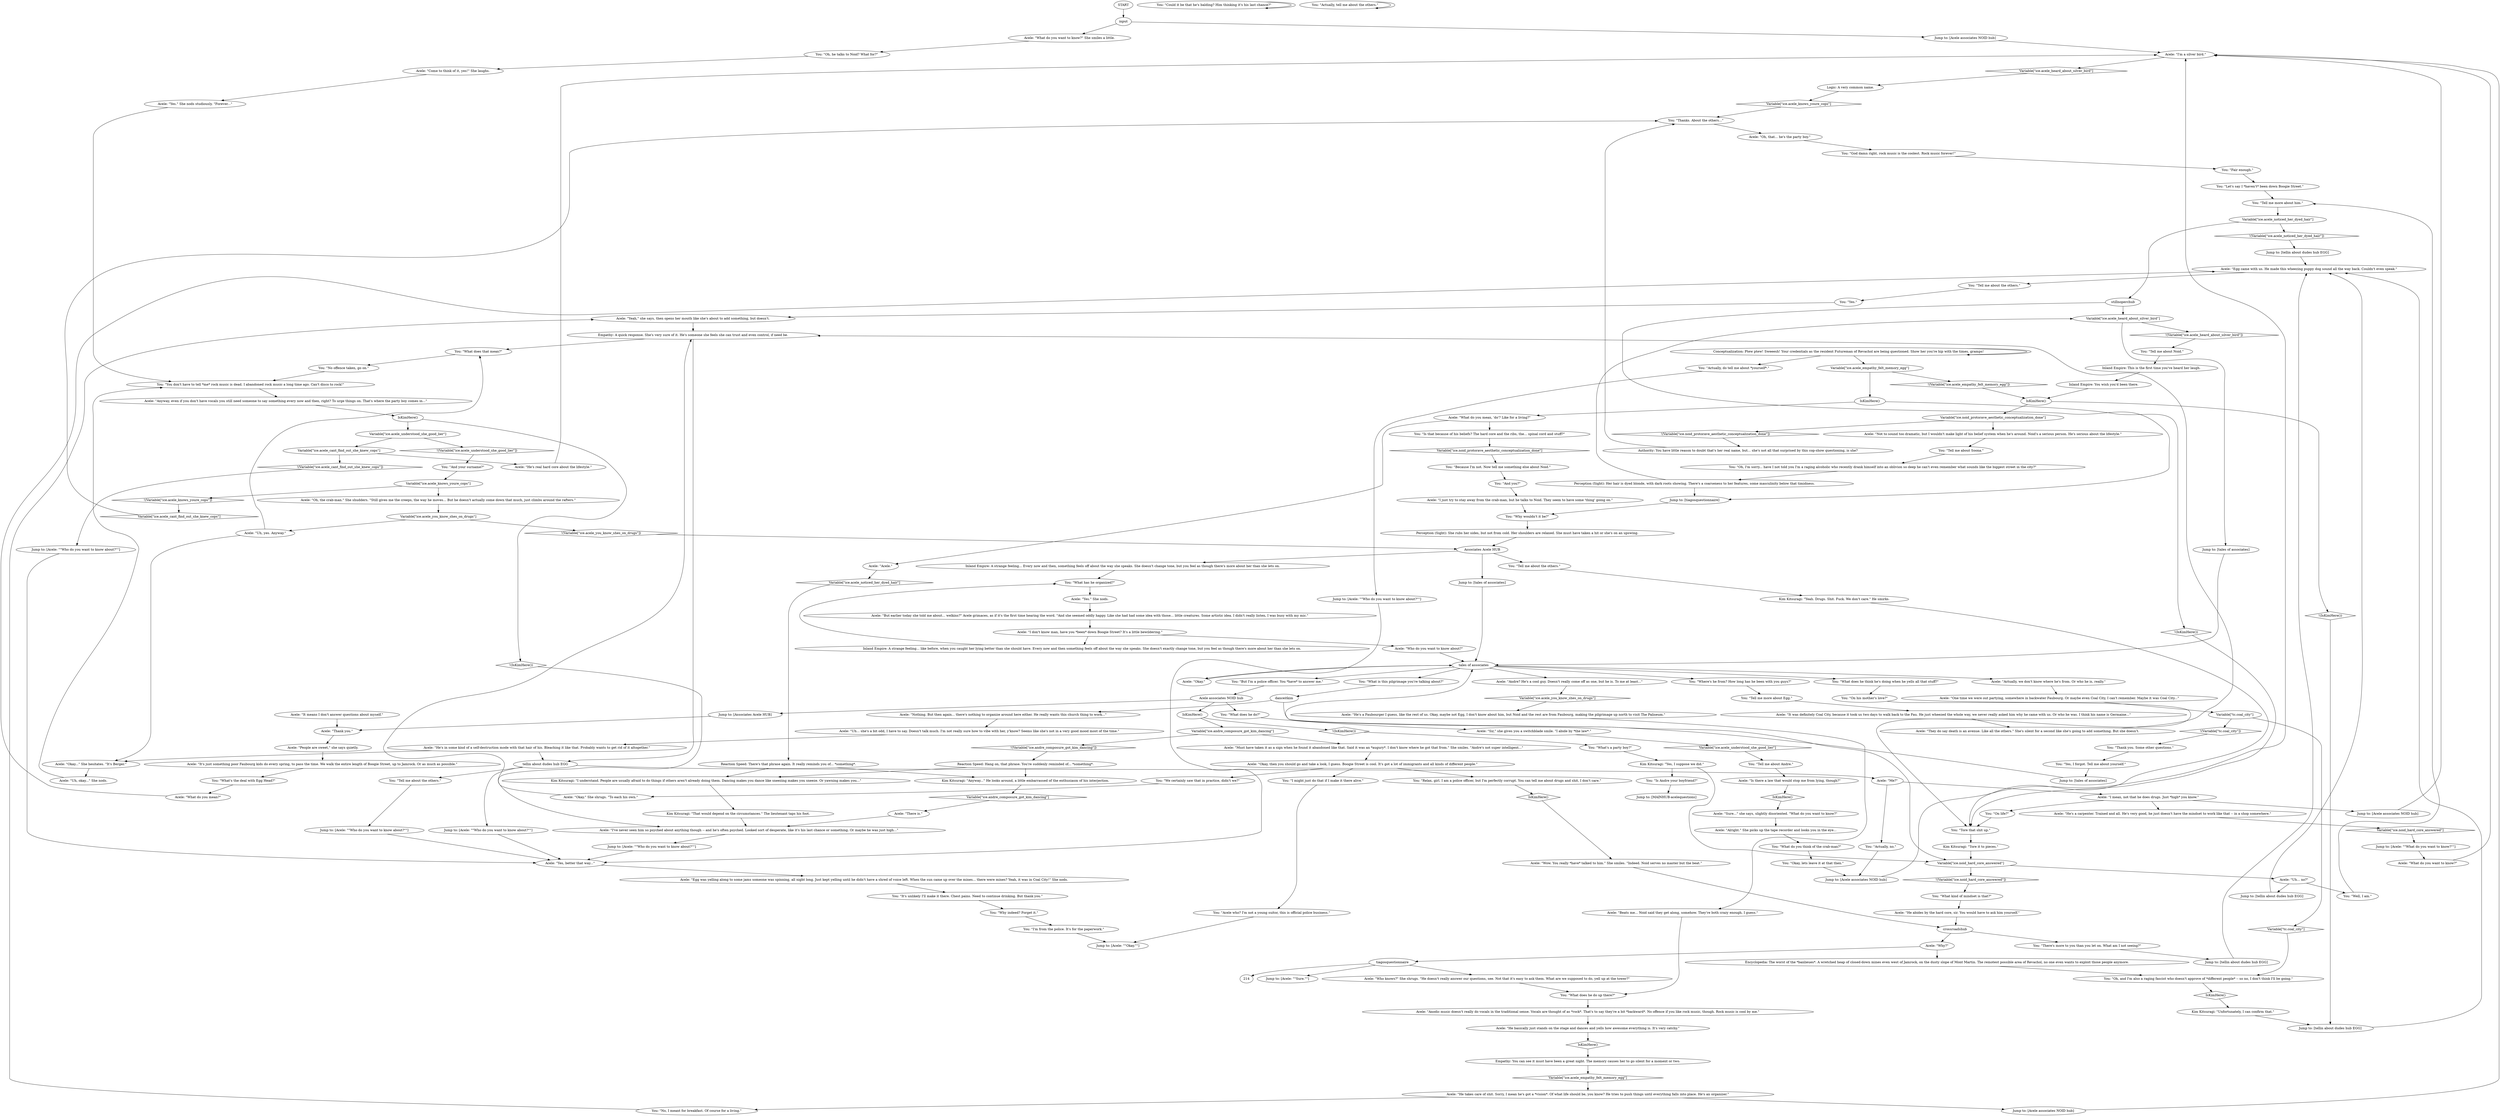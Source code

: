 # ICE / ACELE AND ASSOCIATES
# this is where the "ask about acele's associates" and "what's your name" branches are located.
# ==================================================
digraph G {
	  0 [label="START"];
	  1 [label="input"];
	  2 [label="tales of associates"];
	  3 [label="Kim Kitsuragi: \"Tore it to pieces.\""];
	  4 [label="You: \"What does he do?\""];
	  5 [label="Acele: \"What do you want to know?\""];
	  6 [label="Acele: \"What do you mean?\""];
	  7 [label="You: \"Tell me about the others.\""];
	  8 [label="Kim Kitsuragi: \"Unfortunately, I can confirm that.\""];
	  9 [label="You: \"Actually, no.\""];
	  10 [label="Acele: \"One time we were out partying, somewhere in backwater Faubourg. Or maybe even Coal City, I can't remember. Maybe it was Coal City...\""];
	  11 [label="Variable[\"tc.coal_city\"]"];
	  12 [label="Variable[\"tc.coal_city\"]", shape=diamond];
	  13 [label="!(Variable[\"tc.coal_city\"])", shape=diamond];
	  14 [label="Acele: \"He abides by the hard core, sir. You would have to ask him yourself.\""];
	  15 [label="You: \"What kind of mindset is that?\""];
	  16 [label="crossroadshub"];
	  17 [label="Acele: \"It means I don't answer questions about myself.\""];
	  18 [label="You: \"No offence taken, go on.\""];
	  19 [label="You: \"Actually, do tell me about *yourself*.\""];
	  20 [label="You: \"What is this pilgrimage you're talking about?\""];
	  21 [label="Jump to: [Associates Acele HUB]"];
	  22 [label="Acele: \"I've never seen him so psyched about anything though -- and he's often psyched. Looked sort of desperate, like it's his last chance or something. Or maybe he was just high...\""];
	  23 [label="Acele: \"Okay, then you should go and take a look, I guess. Boogie Street is cool. It's got a lot of immigrants and all kinds of different people.\""];
	  24 [label="You: \"Tell me more about him.\""];
	  25 [label="You: \"There's more to you than you let on. What am I not seeing?\""];
	  26 [label="Inland Empire: A strange feeling... Every now and then, something feels off about the way she speaks. She doesn't change tone, but you feel as though there's more about her than she lets on."];
	  27 [label="You: \"And your surname?\""];
	  28 [label="Jump to: [tiagosquestionnaire]"];
	  29 [label="You: \"What does he do up there?\""];
	  30 [label="Jump to: [Acele: \"\"Sure.\"\"]"];
	  31 [label="You: \"Yes, I forgot. Tell me about yourself.\""];
	  32 [label="Acele: \"I mean, not that he does drugs. Just *high* you know.\""];
	  33 [label="Jump to: [Acele: \"\"Who do you want to know about?\"\"]"];
	  34 [label="You: \"Yes.\""];
	  35 [label="Acele: \"Acele.\""];
	  36 [label="Jump to: [Acele associates NOID hub]"];
	  37 [label="You: \"Tell me about Soona.\""];
	  38 [label="Acele: \"Okay.\""];
	  39 [label="Acele: \"What do you want to know?\" She smiles a little."];
	  40 [label="Acele: \"It was definitely Coal City, because it took us two days to walk back to the Fau. He just wheezed the whole way, we never really asked him why he came with us. Or who he was. I think his name is Germaine...\""];
	  41 [label="You: \"Tell me about the others.\""];
	  42 [label="You: \"No, I meant for breakfast. Of course for a living.\""];
	  43 [label="You: \"Is that because of his beliefs? The hard core and the ribs, the... spinal cord and stuff?\""];
	  44 [label="Jump to: [Acele: \"\"What do you want to know?\"\"]"];
	  45 [label="Variable[\"ice.acele_noticed_her_dyed_hair\"]"];
	  46 [label="Variable[\"ice.acele_noticed_her_dyed_hair\"]", shape=diamond];
	  47 [label="!(Variable[\"ice.acele_noticed_her_dyed_hair\"])", shape=diamond];
	  48 [label="stillnoperchub"];
	  49 [label="Reaction Speed: There's that phrase again. It really reminds you of... *something*."];
	  50 [label="Logic: A very common name."];
	  51 [label="Acele: \"Uh, okay...\" She nods."];
	  52 [label="Acele: \"Anyway, even if you don't have vocals you still need someone to say something every now and then, right? To urge things on. That's where the party boy comes in...\""];
	  53 [label="You: \"You don't have to tell *me* rock music is dead. I abandoned rock music a long time ago. Can't disco to rock!\""];
	  54 [label="Conceptualization: Ptew ptew! Sweeesh! Your credentials as the resident Futureman of Revachol are being questioned. Show her you're hip with the times, gramps!"];
	  55 [label="Acele: \"He basically just stands on the stage and dances and yells how awesome everything is. It's very catchy.\""];
	  56 [label="IsKimHere()"];
	  57 [label="IsKimHere()", shape=diamond];
	  58 [label="!(IsKimHere())", shape=diamond];
	  59 [label="Variable[\"ice.acele_understood_she_good_lier\"]"];
	  60 [label="Variable[\"ice.acele_understood_she_good_lier\"]", shape=diamond];
	  61 [label="!(Variable[\"ice.acele_understood_she_good_lier\"])", shape=diamond];
	  62 [label="Variable[\"ice.acele_cant_find_out_she_knew_cops\"]"];
	  63 [label="Variable[\"ice.acele_cant_find_out_she_knew_cops\"]", shape=diamond];
	  64 [label="!(Variable[\"ice.acele_cant_find_out_she_knew_cops\"])", shape=diamond];
	  65 [label="Acele: \"He's real hard core about the lifestyle.\""];
	  66 [label="Acele: \"Beats me... Noid said they get along, somehow. They're both crazy enough, I guess.\""];
	  67 [label="Acele: \"Come to think of it, yes!\" She laughs."];
	  68 [label="You: \"Could it be that he's balding? Him thinking it's his last chance?\""];
	  69 [label="You: \"What does that mean?\""];
	  70 [label="Kim Kitsuragi: \"Anyway...\" He looks around, a little embarrassed of the enthusiasm of his interjection."];
	  71 [label="Kim Kitsuragi: \"That would depend on the circumstances.\" The lieutenant taps his foot."];
	  72 [label="Acele: \"Sure...\" she says, slightly disoriented. \"What do you want to know?\""];
	  73 [label="You: \"And you?\""];
	  74 [label="Acele: \"Why?\""];
	  75 [label="Variable[\"ice.acele_knows_youre_cops\"]"];
	  76 [label="Variable[\"ice.acele_knows_youre_cops\"]", shape=diamond];
	  77 [label="!(Variable[\"ice.acele_knows_youre_cops\"])", shape=diamond];
	  78 [label="Acele: \"Oh, the crab-man.\" She shudders. \"Still gives me the creeps, the way he moves... But he doesn't actually come down that much, just climbs around the rafters.\""];
	  79 [label="You: \"Okay, lets leave it at that then.\""];
	  80 [label="Kim Kitsuragi: \"I understand. People are usually afraid to do things if others aren't already doing them. Dancing makes you dance like sneezing makes you sneeze. Or yawning makes you...\""];
	  81 [label="Empathy: You can see it must have been a great night. The memory causes her to go silent for a moment or two."];
	  82 [label="Acele: \"It's just something poor Faubourg kids do every spring, to pass the time. We walk the entire length of Boogie Street, up to Jamrock. Or as much as possible.\""];
	  83 [label="danceitkim"];
	  84 [label="Acele: \"There is.\""];
	  85 [label="You: \"What do you think of the crab-man?\""];
	  86 [label="Acele: \"Andre? He's a cool guy. Doesn't really come off as one, but he is. To me at least...\""];
	  87 [label="Acele: \"Is there a law that would stop me from lying, though?\""];
	  88 [label="Acele associates NOID hub"];
	  89 [label="Acele: \"I'm a silver bird.\""];
	  90 [label="Jump to: [tales of associates]"];
	  91 [label="Acele: \"Egg was yelling along to some jams someone was spinning, all night long. Just kept yelling until he didn't have a shred of voice left. When the sun came up over the mines... there were mines? Yeah, it was in Coal City!\" She nods."];
	  92 [label="You: \"Oh, and I'm also a raging fascist who doesn't approve of *different people* -- so no, I don't think I'll be going.\""];
	  93 [label="You: \"Relax, girl. I am a police officer, but I'm perfectly corrupt. You can tell me about drugs and shit, I don't care.\""];
	  94 [label="Acele: \"He's a carpenter. Trained and all. He's very good, he just doesn't have the mindset to work like that -- in a shop somewhere.\""];
	  95 [label="Acele: \"Yeah,\" she says, then opens her mouth like she's about to add something, but doesn't."];
	  96 [label="You: \"Acele who? I'm not a young suitor, this is official police business.\""];
	  97 [label="Variable[\"ice.acele_heard_about_silver_bird\"]"];
	  98 [label="Variable[\"ice.acele_heard_about_silver_bird\"]", shape=diamond];
	  99 [label="!(Variable[\"ice.acele_heard_about_silver_bird\"])", shape=diamond];
	  100 [label="Jump to: [tales of associates]"];
	  101 [label="Acele: \"I don't know man, have you *been* down Boogie Street? It's a little bewildering.\""];
	  102 [label="Perception (Sight): She rubs her sides, but not from cold. Her shoulders are relaxed. She must have taken a hit or she's on an upswing."];
	  103 [label="Acele: \"He's a Faubourger I guess, like the rest of us. Okay, maybe not Egg, I don't know about him, but Noid and the rest are from Faubourg, making the pilgrimage up north to visit The Paliseum.\""];
	  104 [label="Inland Empire: This is the first time you've heard her laugh."];
	  105 [label="Acele: \"Yes.\" She nods studiously. \"Forever...\""];
	  106 [label="You: \"Fair enough.\""];
	  107 [label="Jump to: [tales of associates]"];
	  108 [label="Acele: \"People are sweet,\" she says quietly."];
	  109 [label="Acele: \"They do say death is an avenue. Like all the others.\" She's silent for a second like she's going to add something. But she doesn't."];
	  110 [label="You: \"Why indeed? Forget it.\""];
	  111 [label="Encyclopedia: The worst of the *banlieues*. A wretched heap of closed-down mines even west of Jamrock, on the dusty slope of Mont Martin. The remotest possible area of Revachol, no one even wants to exploit those people anymore."];
	  112 [label="You: \"Thank you. Some other questions.\""];
	  113 [label="Acele: \"Actually, we don't know where he's from. Or who he is, really.\""];
	  114 [label="You: \"Tell me more about Egg.\""];
	  115 [label="Variable[\"ice.noid_hard_core_answered\"]"];
	  116 [label="Variable[\"ice.noid_hard_core_answered\"]", shape=diamond];
	  117 [label="!(Variable[\"ice.noid_hard_core_answered\"])", shape=diamond];
	  118 [label="Acele: \"Uh... no?\""];
	  119 [label="Perception (Sight): Her hair is dyed blonde, with dark roots showing. There's a coarseness to her features, some masculinity below that timidness."];
	  120 [label="Jump to: [tellin about dudes hub EGG]"];
	  121 [label="You: \"What's a party boy?\""];
	  122 [label="You: \"God damn right, rock music is the coolest. Rock music forever!\""];
	  123 [label="Variable[\"ice.acele_empathy_felt_memory_egg\"]"];
	  124 [label="Variable[\"ice.acele_empathy_felt_memory_egg\"]", shape=diamond];
	  125 [label="!(Variable[\"ice.acele_empathy_felt_memory_egg\"])", shape=diamond];
	  126 [label="IsKimHere()"];
	  127 [label="IsKimHere()", shape=diamond];
	  128 [label="!(IsKimHere())", shape=diamond];
	  129 [label="Acele: \"What do you mean, 'do'? Like for a living?\""];
	  130 [label="Acele: \"Sir,\" she gives you a switchblade smile. \"I abide by *the law*.\""];
	  131 [label="Acele: \"I just try to stay away from the crab-man, but he talks to Noid. They seem to have some 'thing' going on.\""];
	  132 [label="Variable[\"ice.acele_you_know_shes_on_drugs\"]"];
	  133 [label="Variable[\"ice.acele_you_know_shes_on_drugs\"]", shape=diamond];
	  134 [label="!(Variable[\"ice.acele_you_know_shes_on_drugs\"])", shape=diamond];
	  135 [label="Acele: \"Uh, yes. Anyway.\""];
	  136 [label="You: \"Tore that shit up.\""];
	  137 [label="You: \"Is Andre your boyfriend?\""];
	  138 [label="Acele: \"Okay...\" She hesitates. \"It's Berger.\""];
	  139 [label="Jump to: [Acele: \"\"Okay.\"\"]"];
	  140 [label="You: \"I'm from the police. It's for the paperwork.\""];
	  141 [label="tiagosquestionnaire"];
	  142 [label="You: \"Why wouldn't it be?\""];
	  143 [label="You: \"What's the deal with Egg Head?\""];
	  144 [label="You: \"What does he think he's doing when he yells all that stuff?\""];
	  145 [label="Acele: \"Me?\""];
	  146 [label="Jump to: [Acele: \"\"Who do you want to know about?\"\"]"];
	  147 [label="Jump to: [Acele: \"\"Who do you want to know about?\"\"]"];
	  148 [label="You: \"Actually, tell me about the others.\""];
	  149 [label="IsKimHere()"];
	  150 [label="IsKimHere()", shape=diamond];
	  151 [label="!(IsKimHere())", shape=diamond];
	  152 [label="Variable[\"ice.andre_composure_got_kim_dancing\"]"];
	  153 [label="Variable[\"ice.andre_composure_got_kim_dancing\"]", shape=diamond];
	  154 [label="!(Variable[\"ice.andre_composure_got_kim_dancing\"])", shape=diamond];
	  155 [label="Acele: \"Must have taken it as a sign when he found it abandoned like that. Said it was an *augury*. I don't know where he got that from.\" She smiles. \"Andre's not super intelligent...\""];
	  156 [label="Acele: \"Uh... she's a bit odd, I have to say. Doesn't talk much. I'm not really sure how to vibe with her, y'know? Seems like she's not in a very good mood most of the time.\""];
	  157 [label="You: \"Oh, I'm sorry... have I not told you I'm a raging alcoholic who recently drank himself into an oblivion so deep he can't even remember what sounds like the biggest street in the city?\""];
	  158 [label="Acele: \"Who do you want to know about?\""];
	  159 [label="Acele: \"Yes, better that way...\""];
	  160 [label="Jump to: [Acele associates NOID hub]"];
	  161 [label="Empathy: A quick response. She's very sure of it. He's someone she feels she can trust and even control, if need be."];
	  162 [label="Acele: \"But earlier today she told me about... welkins?\" Acele grimaces, as if it's the first time hearing the word. \"And she seemed oddly happy. Like she had had some idea with those... little creatures. Some artistic idea. I didn't really listen, I was busy with my mic.\""];
	  163 [label="Acele: \"He's in some kind of a self-destruction mode with that hair of his. Bleaching it like that. Probably wants to get rid of it altogether.\""];
	  164 [label="Inland Empire: You wish you'd been there."];
	  165 [label="Acele: \"He takes care of shit. Sorry, I mean he's got a *vision*. Of what life should be, you know? He tries to push things until everything falls into place. He's an organizer.\""];
	  166 [label="Associates Acele HUB"];
	  167 [label="Acele: \"Thank you.\""];
	  168 [label="You: \"Let's say I *haven't* been down Boogie Street.\""];
	  169 [label="Inland Empire: A strange feeling... like before, when you caught her lying better than she should have. Every now and then something feels off about the way she speaks. She doesn't exactly change tone, but you feel as though there's more about her than she lets on."];
	  170 [label="You: \"Tell me about Andre.\""];
	  171 [label="You: \"Where's he from? How long has he been with you guys?\""];
	  172 [label="Jump to: [Acele: \"\"Who do you want to know about?\"\"]"];
	  173 [label="Kim Kitsuragi: \"Yeah. Drugs. Shit. Fuck. We don't care.\" He smirks."];
	  174 [label="Acele: \"Wow. You really *have* talked to him.\" She smiles. \"Indeed. Noid serves no master but the beat.\""];
	  175 [label="You: \"Because I'm not. Now tell me something else about Noid.\""];
	  176 [label="You: \"Well, I am.\""];
	  177 [label="Jump to: [tellin about dudes hub EGG]"];
	  178 [label="Reaction Speed: Hang on, that phrase. You're suddenly reminded of... *something*."];
	  179 [label="You: \"Tell me about Noid.\""];
	  180 [label="You: \"But I'm a police officer. You *have* to answer me.\""];
	  181 [label="You: \"Tell me about the others.\""];
	  182 [label="tellin about dudes hub EGG"];
	  183 [label="Acele: \"Egg came with us. He made this wheezing puppy dog sound all the way back. Couldn't even speak.\""];
	  184 [label="You: \"It's unlikely I'll make it there. Chest pains. Need to continue drinking. But thank you.\""];
	  185 [label="You: \"I might just do that if I make it there alive.\""];
	  186 [label="You: \"We certainly saw that in practice, didn't we?\""];
	  187 [label="Acele: \"Nothing. But then again... there's nothing to organize around here either. He really wants this church thing to work...\""];
	  188 [label="Acele: \"Yes.\" She nods."];
	  189 [label="Jump to: [MAINHUB-acelequestions]"];
	  190 [label="You: \"Thanks. About the others...\""];
	  191 [label="Acele: \"Who knows?\" She shrugs. \"He doesn't really answer our questions, see. Not that it's easy to ask them. What are we supposed to do, yell up at the tower?\""];
	  192 [label="Acele: \"Anodic music doesn't really do vocals in the traditional sense. Vocals are thought of as *rock*. That's to say they're a bit *backward*. No offence if you like rock music, though. Rock music is cool by me.\""];
	  193 [label="Kim Kitsuragi: \"Yes, I suppose we did.\""];
	  194 [label="Acele: \"Okay.\" She shrugs. \"To each his own.\""];
	  195 [label="Jump to: [tellin about dudes hub EGG]"];
	  196 [label="IsKimHere()"];
	  197 [label="IsKimHere()", shape=diamond];
	  198 [label="!(IsKimHere())", shape=diamond];
	  199 [label="Variable[\"ice.noid_protorave_aesthetic_conceptualization_done\"]"];
	  200 [label="Variable[\"ice.noid_protorave_aesthetic_conceptualization_done\"]", shape=diamond];
	  201 [label="!(Variable[\"ice.noid_protorave_aesthetic_conceptualization_done\"])", shape=diamond];
	  202 [label="Acele: \"Not to sound too dramatic, but I wouldn't make light of his belief system when he's around. Noid's a serious person. He's serious about the lifestyle.\""];
	  203 [label="Authority: You have little reason to doubt that's her real name, but... she's not all that surprised by this cop-show questioning, is she?"];
	  204 [label="Jump to: [Acele: \"\"Who do you want to know about?\"\"]"];
	  205 [label="Acele: \"Oh, that... he's the party boy.\""];
	  206 [label="You: \"On his mother's love?\""];
	  207 [label="You: \"On life?\""];
	  208 [label="Jump to: [Acele associates NOID hub]"];
	  209 [label="You: \"What has he organized?\""];
	  210 [label="Jump to: [Acele associates NOID hub]"];
	  211 [label="Acele: \"Alright.\" She picks up the tape recorder and looks you in the eye..."];
	  212 [label="Jump to: [tellin about dudes hub EGG]"];
	  213 [label="You: \"Oh, he talks to Noid? What for?\""];
	  0 -> 1
	  1 -> 36
	  1 -> 39
	  2 -> 38
	  2 -> 171
	  2 -> 144
	  2 -> 113
	  2 -> 180
	  2 -> 20
	  2 -> 86
	  3 -> 115
	  4 -> 130
	  5 -> 89
	  6 -> 183
	  7 -> 147
	  8 -> 195
	  9 -> 160
	  10 -> 11
	  11 -> 12
	  11 -> 13
	  12 -> 92
	  13 -> 112
	  14 -> 16
	  15 -> 14
	  16 -> 25
	  16 -> 74
	  17 -> 167
	  18 -> 53
	  19 -> 146
	  20 -> 83
	  21 -> 167
	  22 -> 33
	  23 -> 185
	  23 -> 186
	  23 -> 93
	  24 -> 45
	  25 -> 212
	  26 -> 209
	  27 -> 75
	  28 -> 142
	  29 -> 192
	  31 -> 90
	  32 -> 208
	  32 -> 94
	  32 -> 207
	  33 -> 159
	  34 -> 95
	  35 -> 46
	  36 -> 89
	  37 -> 157
	  38 -> 2
	  39 -> 213
	  40 -> 109
	  41 -> 34
	  42 -> 95
	  43 -> 200
	  44 -> 5
	  45 -> 48
	  45 -> 47
	  46 -> 49
	  47 -> 120
	  48 -> 97
	  48 -> 28
	  49 -> 80
	  49 -> 70
	  50 -> 76
	  51 -> 53
	  52 -> 56
	  53 -> 52
	  54 -> 19
	  54 -> 123
	  54 -> 54
	  55 -> 150
	  56 -> 58
	  56 -> 59
	  57 -> 72
	  58 -> 22
	  59 -> 61
	  59 -> 62
	  60 -> 170
	  61 -> 27
	  62 -> 64
	  62 -> 65
	  63 -> 190
	  64 -> 204
	  65 -> 89
	  66 -> 29
	  67 -> 105
	  68 -> 68
	  69 -> 18
	  70 -> 153
	  71 -> 22
	  72 -> 211
	  73 -> 131
	  74 -> 141
	  74 -> 111
	  75 -> 77
	  75 -> 78
	  76 -> 190
	  77 -> 63
	  78 -> 132
	  79 -> 160
	  80 -> 71
	  81 -> 124
	  82 -> 143
	  83 -> 115
	  83 -> 187
	  84 -> 22
	  85 -> 79
	  86 -> 133
	  87 -> 57
	  88 -> 4
	  88 -> 21
	  88 -> 149
	  89 -> 98
	  90 -> 2
	  91 -> 184
	  92 -> 197
	  93 -> 127
	  94 -> 116
	  95 -> 161
	  96 -> 139
	  97 -> 99
	  97 -> 100
	  98 -> 50
	  99 -> 179
	  100 -> 2
	  101 -> 169
	  101 -> 158
	  102 -> 166
	  103 -> 66
	  104 -> 164
	  105 -> 53
	  106 -> 168
	  107 -> 2
	  108 -> 82
	  109 -> 161
	  110 -> 140
	  111 -> 92
	  112 -> 31
	  113 -> 10
	  114 -> 40
	  115 -> 117
	  115 -> 118
	  116 -> 44
	  117 -> 15
	  118 -> 176
	  118 -> 177
	  119 -> 97
	  119 -> 28
	  120 -> 183
	  121 -> 193
	  122 -> 106
	  123 -> 125
	  123 -> 126
	  124 -> 165
	  125 -> 196
	  126 -> 128
	  126 -> 129
	  127 -> 174
	  128 -> 136
	  129 -> 43
	  129 -> 35
	  130 -> 60
	  131 -> 142
	  132 -> 134
	  132 -> 135
	  133 -> 103
	  134 -> 166
	  135 -> 138
	  135 -> 69
	  136 -> 3
	  137 -> 189
	  138 -> 51
	  140 -> 139
	  141 -> 191
	  141 -> 214
	  141 -> 30
	  142 -> 102
	  143 -> 6
	  144 -> 206
	  145 -> 32
	  145 -> 9
	  146 -> 159
	  147 -> 159
	  148 -> 148
	  149 -> 152
	  149 -> 151
	  150 -> 81
	  151 -> 121
	  152 -> 154
	  152 -> 155
	  153 -> 84
	  154 -> 178
	  155 -> 23
	  156 -> 163
	  157 -> 119
	  158 -> 2
	  159 -> 91
	  160 -> 89
	  161 -> 69
	  161 -> 182
	  162 -> 101
	  163 -> 138
	  163 -> 182
	  164 -> 196
	  165 -> 210
	  165 -> 42
	  166 -> 26
	  166 -> 107
	  166 -> 181
	  167 -> 108
	  168 -> 24
	  169 -> 209
	  170 -> 87
	  171 -> 114
	  172 -> 159
	  173 -> 136
	  174 -> 16
	  175 -> 73
	  176 -> 24
	  177 -> 183
	  178 -> 80
	  178 -> 70
	  179 -> 104
	  180 -> 88
	  181 -> 173
	  182 -> 145
	  182 -> 172
	  182 -> 7
	  183 -> 41
	  184 -> 110
	  185 -> 96
	  186 -> 194
	  187 -> 156
	  188 -> 162
	  190 -> 205
	  191 -> 29
	  192 -> 55
	  193 -> 137
	  193 -> 115
	  194 -> 161
	  195 -> 183
	  196 -> 198
	  196 -> 199
	  197 -> 8
	  198 -> 195
	  199 -> 201
	  199 -> 202
	  200 -> 175
	  201 -> 203
	  202 -> 37
	  203 -> 190
	  204 -> 159
	  205 -> 122
	  206 -> 136
	  207 -> 136
	  208 -> 89
	  209 -> 188
	  210 -> 89
	  211 -> 85
	  212 -> 183
	  213 -> 67
}


